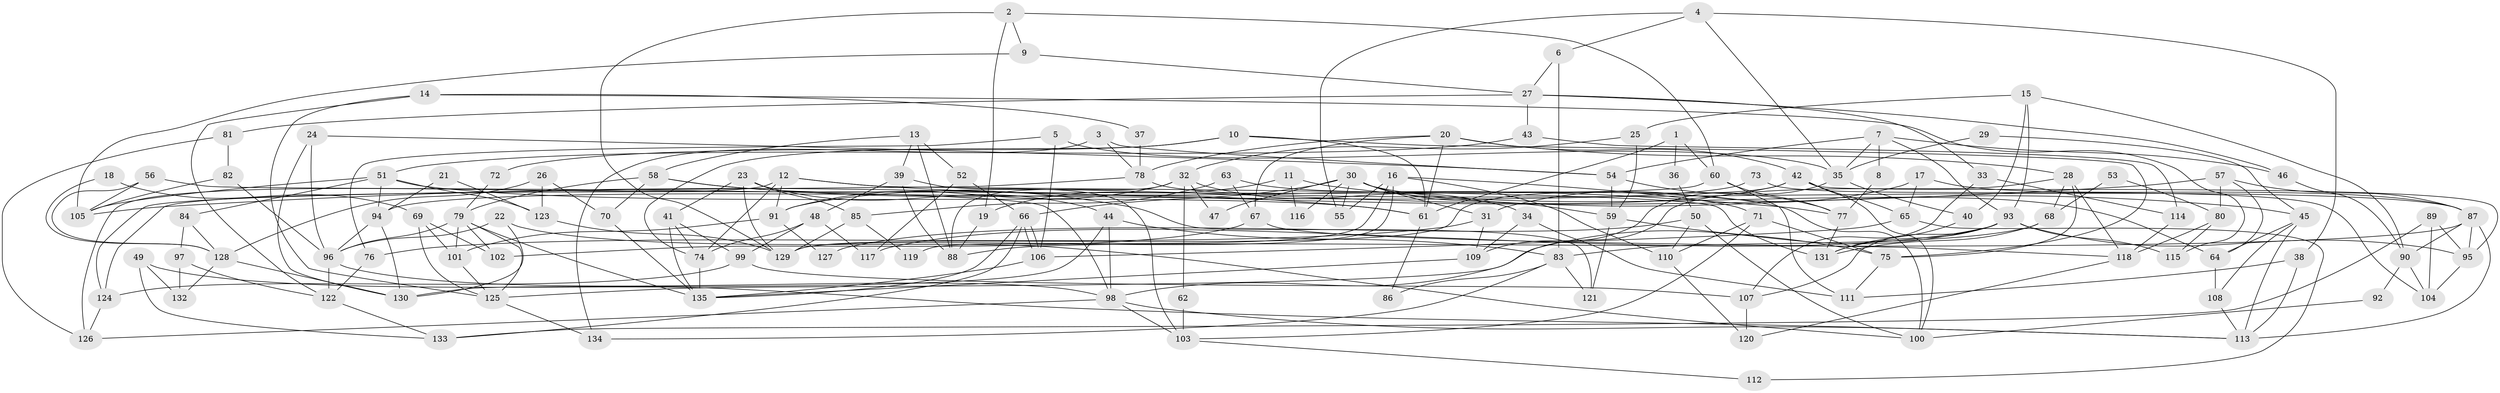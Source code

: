 // coarse degree distribution, {3: 0.18604651162790697, 5: 0.18604651162790697, 4: 0.20930232558139536, 6: 0.11627906976744186, 2: 0.09302325581395349, 8: 0.06976744186046512, 7: 0.06976744186046512, 10: 0.023255813953488372, 9: 0.023255813953488372, 11: 0.023255813953488372}
// Generated by graph-tools (version 1.1) at 2025/52/02/27/25 19:52:07]
// undirected, 135 vertices, 270 edges
graph export_dot {
graph [start="1"]
  node [color=gray90,style=filled];
  1;
  2;
  3;
  4;
  5;
  6;
  7;
  8;
  9;
  10;
  11;
  12;
  13;
  14;
  15;
  16;
  17;
  18;
  19;
  20;
  21;
  22;
  23;
  24;
  25;
  26;
  27;
  28;
  29;
  30;
  31;
  32;
  33;
  34;
  35;
  36;
  37;
  38;
  39;
  40;
  41;
  42;
  43;
  44;
  45;
  46;
  47;
  48;
  49;
  50;
  51;
  52;
  53;
  54;
  55;
  56;
  57;
  58;
  59;
  60;
  61;
  62;
  63;
  64;
  65;
  66;
  67;
  68;
  69;
  70;
  71;
  72;
  73;
  74;
  75;
  76;
  77;
  78;
  79;
  80;
  81;
  82;
  83;
  84;
  85;
  86;
  87;
  88;
  89;
  90;
  91;
  92;
  93;
  94;
  95;
  96;
  97;
  98;
  99;
  100;
  101;
  102;
  103;
  104;
  105;
  106;
  107;
  108;
  109;
  110;
  111;
  112;
  113;
  114;
  115;
  116;
  117;
  118;
  119;
  120;
  121;
  122;
  123;
  124;
  125;
  126;
  127;
  128;
  129;
  130;
  131;
  132;
  133;
  134;
  135;
  1 -- 61;
  1 -- 60;
  1 -- 36;
  2 -- 129;
  2 -- 9;
  2 -- 19;
  2 -- 60;
  3 -- 134;
  3 -- 54;
  3 -- 78;
  4 -- 6;
  4 -- 38;
  4 -- 35;
  4 -- 55;
  5 -- 35;
  5 -- 106;
  5 -- 76;
  6 -- 27;
  6 -- 83;
  7 -- 35;
  7 -- 54;
  7 -- 8;
  7 -- 46;
  7 -- 93;
  8 -- 77;
  9 -- 105;
  9 -- 27;
  10 -- 75;
  10 -- 74;
  10 -- 61;
  10 -- 72;
  11 -- 45;
  11 -- 19;
  11 -- 116;
  12 -- 126;
  12 -- 91;
  12 -- 74;
  12 -- 77;
  12 -- 131;
  13 -- 52;
  13 -- 58;
  13 -- 39;
  13 -- 88;
  14 -- 115;
  14 -- 122;
  14 -- 37;
  14 -- 125;
  15 -- 93;
  15 -- 40;
  15 -- 25;
  15 -- 90;
  16 -- 71;
  16 -- 55;
  16 -- 110;
  16 -- 119;
  16 -- 129;
  17 -- 87;
  17 -- 31;
  17 -- 65;
  18 -- 128;
  18 -- 69;
  19 -- 88;
  20 -- 78;
  20 -- 61;
  20 -- 28;
  20 -- 42;
  20 -- 67;
  21 -- 123;
  21 -- 94;
  22 -- 96;
  22 -- 100;
  22 -- 130;
  23 -- 129;
  23 -- 41;
  23 -- 44;
  23 -- 85;
  24 -- 130;
  24 -- 54;
  24 -- 96;
  25 -- 32;
  25 -- 59;
  26 -- 128;
  26 -- 70;
  26 -- 123;
  27 -- 81;
  27 -- 46;
  27 -- 33;
  27 -- 43;
  28 -- 98;
  28 -- 68;
  28 -- 75;
  28 -- 118;
  29 -- 45;
  29 -- 35;
  30 -- 66;
  30 -- 59;
  30 -- 31;
  30 -- 47;
  30 -- 55;
  30 -- 64;
  30 -- 116;
  31 -- 109;
  31 -- 76;
  32 -- 91;
  32 -- 88;
  32 -- 34;
  32 -- 47;
  32 -- 62;
  33 -- 114;
  33 -- 107;
  34 -- 111;
  34 -- 109;
  35 -- 109;
  35 -- 40;
  36 -- 50;
  37 -- 78;
  38 -- 113;
  38 -- 111;
  39 -- 88;
  39 -- 48;
  39 -- 103;
  40 -- 131;
  41 -- 135;
  41 -- 74;
  41 -- 99;
  42 -- 65;
  42 -- 91;
  42 -- 95;
  42 -- 100;
  42 -- 129;
  43 -- 51;
  43 -- 114;
  44 -- 83;
  44 -- 98;
  44 -- 130;
  45 -- 113;
  45 -- 64;
  45 -- 108;
  46 -- 90;
  48 -- 99;
  48 -- 74;
  48 -- 117;
  49 -- 133;
  49 -- 113;
  49 -- 132;
  50 -- 110;
  50 -- 100;
  50 -- 127;
  51 -- 94;
  51 -- 123;
  51 -- 61;
  51 -- 84;
  51 -- 105;
  52 -- 66;
  52 -- 117;
  53 -- 80;
  53 -- 68;
  54 -- 59;
  54 -- 77;
  56 -- 128;
  56 -- 105;
  56 -- 98;
  57 -- 64;
  57 -- 87;
  57 -- 80;
  57 -- 105;
  58 -- 79;
  58 -- 61;
  58 -- 70;
  58 -- 121;
  59 -- 75;
  59 -- 121;
  60 -- 77;
  60 -- 111;
  60 -- 124;
  61 -- 86;
  62 -- 103;
  63 -- 85;
  63 -- 67;
  63 -- 100;
  64 -- 108;
  65 -- 106;
  65 -- 112;
  66 -- 106;
  66 -- 106;
  66 -- 135;
  66 -- 133;
  67 -- 102;
  67 -- 118;
  68 -- 131;
  68 -- 83;
  69 -- 125;
  69 -- 101;
  69 -- 102;
  70 -- 135;
  71 -- 103;
  71 -- 110;
  71 -- 75;
  72 -- 79;
  73 -- 104;
  73 -- 94;
  74 -- 135;
  75 -- 111;
  76 -- 122;
  77 -- 131;
  78 -- 124;
  78 -- 87;
  79 -- 96;
  79 -- 125;
  79 -- 101;
  79 -- 102;
  79 -- 135;
  80 -- 118;
  80 -- 115;
  81 -- 82;
  81 -- 126;
  82 -- 96;
  82 -- 105;
  83 -- 121;
  83 -- 86;
  83 -- 134;
  84 -- 128;
  84 -- 97;
  85 -- 129;
  85 -- 119;
  87 -- 95;
  87 -- 88;
  87 -- 90;
  87 -- 113;
  89 -- 95;
  89 -- 133;
  89 -- 104;
  90 -- 92;
  90 -- 104;
  91 -- 101;
  91 -- 127;
  92 -- 100;
  93 -- 95;
  93 -- 107;
  93 -- 115;
  93 -- 117;
  93 -- 125;
  93 -- 131;
  94 -- 130;
  94 -- 96;
  95 -- 104;
  96 -- 98;
  96 -- 122;
  97 -- 122;
  97 -- 132;
  98 -- 103;
  98 -- 113;
  98 -- 126;
  99 -- 107;
  99 -- 124;
  101 -- 125;
  103 -- 112;
  106 -- 135;
  107 -- 120;
  108 -- 113;
  109 -- 135;
  110 -- 120;
  114 -- 118;
  118 -- 120;
  122 -- 133;
  123 -- 129;
  124 -- 126;
  125 -- 134;
  128 -- 130;
  128 -- 132;
}
